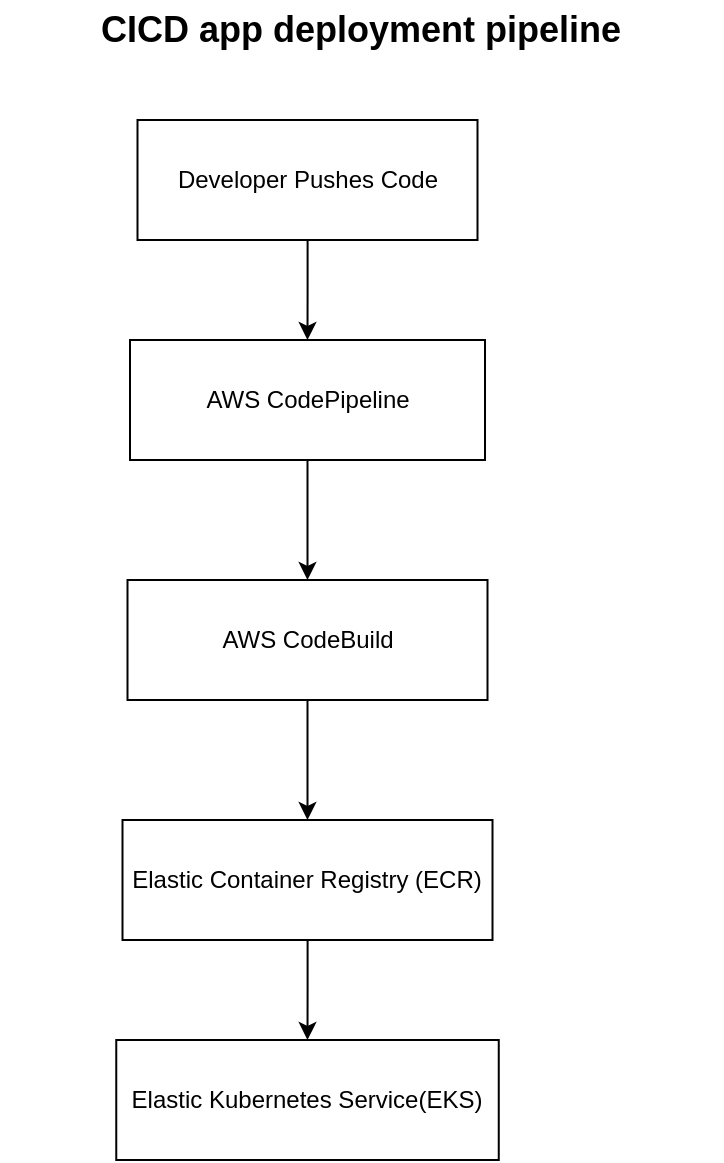 <mxfile version="25.0.3">
  <diagram name="Page-1" id="U6WLNRImaSbRVHB_qgwa">
    <mxGraphModel dx="1050" dy="1753" grid="1" gridSize="10" guides="1" tooltips="1" connect="1" arrows="1" fold="1" page="1" pageScale="1" pageWidth="850" pageHeight="1100" math="0" shadow="0">
      <root>
        <mxCell id="0" />
        <mxCell id="1" parent="0" />
        <mxCell id="s7mlmPEdD6L3cYhHa4Ie-9" style="edgeStyle=orthogonalEdgeStyle;rounded=0;orthogonalLoop=1;jettySize=auto;html=1;" edge="1" parent="1" source="s7mlmPEdD6L3cYhHa4Ie-1" target="s7mlmPEdD6L3cYhHa4Ie-2">
          <mxGeometry relative="1" as="geometry" />
        </mxCell>
        <mxCell id="s7mlmPEdD6L3cYhHa4Ie-1" value="Developer Pushes Code" style="rounded=0;whiteSpace=wrap;html=1;" vertex="1" parent="1">
          <mxGeometry x="308.75" y="20" width="170" height="60" as="geometry" />
        </mxCell>
        <mxCell id="s7mlmPEdD6L3cYhHa4Ie-10" style="edgeStyle=orthogonalEdgeStyle;rounded=0;orthogonalLoop=1;jettySize=auto;html=1;entryX=0.5;entryY=0;entryDx=0;entryDy=0;" edge="1" parent="1" source="s7mlmPEdD6L3cYhHa4Ie-2" target="s7mlmPEdD6L3cYhHa4Ie-3">
          <mxGeometry relative="1" as="geometry" />
        </mxCell>
        <mxCell id="s7mlmPEdD6L3cYhHa4Ie-2" value="AWS CodePipeline" style="rounded=0;whiteSpace=wrap;html=1;" vertex="1" parent="1">
          <mxGeometry x="305" y="130" width="177.5" height="60" as="geometry" />
        </mxCell>
        <mxCell id="s7mlmPEdD6L3cYhHa4Ie-11" style="edgeStyle=orthogonalEdgeStyle;rounded=0;orthogonalLoop=1;jettySize=auto;html=1;entryX=0.5;entryY=0;entryDx=0;entryDy=0;" edge="1" parent="1" source="s7mlmPEdD6L3cYhHa4Ie-3" target="s7mlmPEdD6L3cYhHa4Ie-4">
          <mxGeometry relative="1" as="geometry" />
        </mxCell>
        <mxCell id="s7mlmPEdD6L3cYhHa4Ie-3" value="AWS CodeBuild" style="rounded=0;whiteSpace=wrap;html=1;" vertex="1" parent="1">
          <mxGeometry x="303.75" y="250" width="180" height="60" as="geometry" />
        </mxCell>
        <mxCell id="s7mlmPEdD6L3cYhHa4Ie-12" value="" style="edgeStyle=orthogonalEdgeStyle;rounded=0;orthogonalLoop=1;jettySize=auto;html=1;" edge="1" parent="1" source="s7mlmPEdD6L3cYhHa4Ie-4" target="s7mlmPEdD6L3cYhHa4Ie-5">
          <mxGeometry relative="1" as="geometry" />
        </mxCell>
        <mxCell id="s7mlmPEdD6L3cYhHa4Ie-4" value="Elastic Container Registry (ECR)" style="rounded=0;whiteSpace=wrap;html=1;" vertex="1" parent="1">
          <mxGeometry x="301.25" y="370" width="185" height="60" as="geometry" />
        </mxCell>
        <mxCell id="s7mlmPEdD6L3cYhHa4Ie-5" value="Elastic Kubernetes Service(EKS)" style="rounded=0;whiteSpace=wrap;html=1;" vertex="1" parent="1">
          <mxGeometry x="298.13" y="480" width="191.25" height="60" as="geometry" />
        </mxCell>
        <mxCell id="s7mlmPEdD6L3cYhHa4Ie-13" value="&lt;b&gt;&lt;font style=&quot;font-size: 18px;&quot;&gt;CICD app deployment pipeline&lt;/font&gt;&lt;/b&gt;" style="text;html=1;align=center;verticalAlign=middle;whiteSpace=wrap;rounded=0;" vertex="1" parent="1">
          <mxGeometry x="240" y="-40" width="360.62" height="30" as="geometry" />
        </mxCell>
      </root>
    </mxGraphModel>
  </diagram>
</mxfile>
